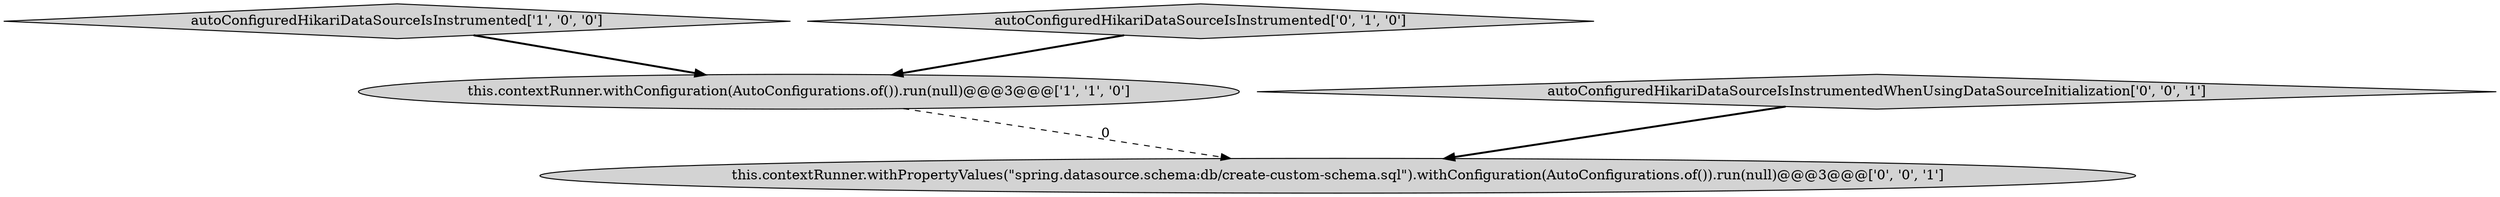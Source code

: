 digraph {
0 [style = filled, label = "autoConfiguredHikariDataSourceIsInstrumented['1', '0', '0']", fillcolor = lightgray, shape = diamond image = "AAA0AAABBB1BBB"];
4 [style = filled, label = "this.contextRunner.withPropertyValues(\"spring.datasource.schema:db/create-custom-schema.sql\").withConfiguration(AutoConfigurations.of()).run(null)@@@3@@@['0', '0', '1']", fillcolor = lightgray, shape = ellipse image = "AAA0AAABBB3BBB"];
2 [style = filled, label = "autoConfiguredHikariDataSourceIsInstrumented['0', '1', '0']", fillcolor = lightgray, shape = diamond image = "AAA0AAABBB2BBB"];
1 [style = filled, label = "this.contextRunner.withConfiguration(AutoConfigurations.of()).run(null)@@@3@@@['1', '1', '0']", fillcolor = lightgray, shape = ellipse image = "AAA0AAABBB1BBB"];
3 [style = filled, label = "autoConfiguredHikariDataSourceIsInstrumentedWhenUsingDataSourceInitialization['0', '0', '1']", fillcolor = lightgray, shape = diamond image = "AAA0AAABBB3BBB"];
1->4 [style = dashed, label="0"];
3->4 [style = bold, label=""];
0->1 [style = bold, label=""];
2->1 [style = bold, label=""];
}
